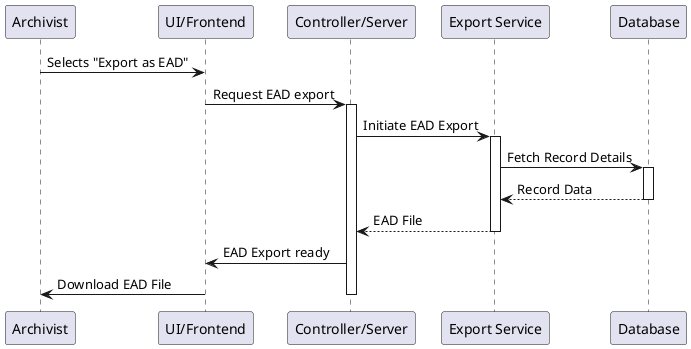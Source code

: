 @startuml
participant Archivist as archivist
participant "UI/Frontend" as UI
participant "Controller/Server" as server
participant "Export Service" as exportService
participant "Database" as db

archivist -> UI : Selects "Export as EAD"
UI -> server : Request EAD export
activate server
server -> exportService : Initiate EAD Export
activate exportService
exportService -> db : Fetch Record Details
activate db
db --> exportService : Record Data
deactivate db
exportService --> server : EAD File
deactivate exportService
server -> UI : EAD Export ready
UI -> archivist : Download EAD File
deactivate server
@enduml